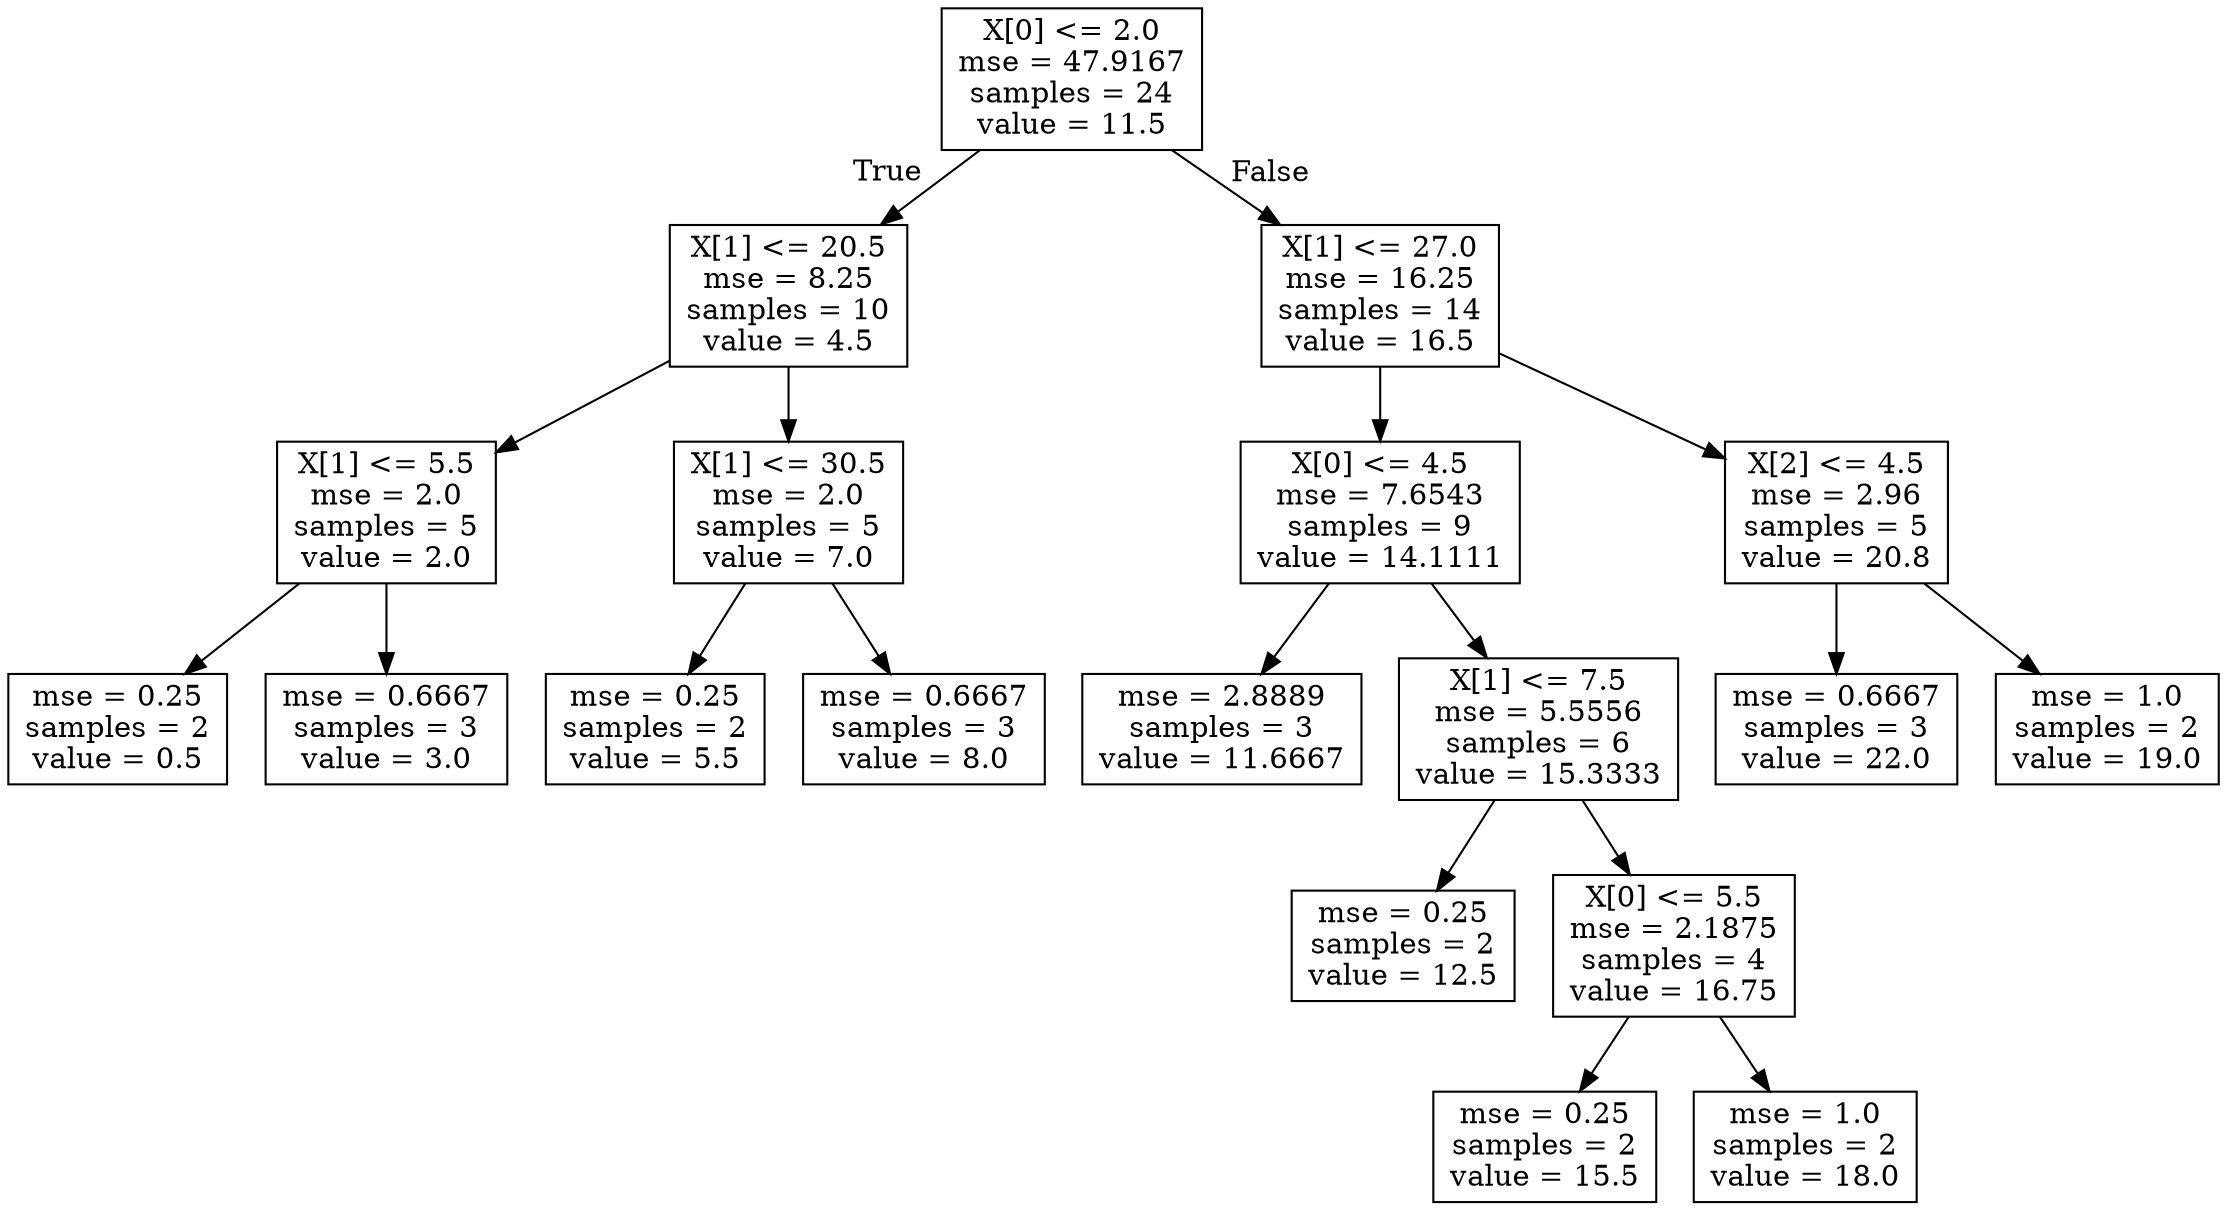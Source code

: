 digraph Tree {
node [shape=box] ;
0 [label="X[0] <= 2.0\nmse = 47.9167\nsamples = 24\nvalue = 11.5"] ;
1 [label="X[1] <= 20.5\nmse = 8.25\nsamples = 10\nvalue = 4.5"] ;
0 -> 1 [labeldistance=2.5, labelangle=45, headlabel="True"] ;
2 [label="X[1] <= 5.5\nmse = 2.0\nsamples = 5\nvalue = 2.0"] ;
1 -> 2 ;
3 [label="mse = 0.25\nsamples = 2\nvalue = 0.5"] ;
2 -> 3 ;
4 [label="mse = 0.6667\nsamples = 3\nvalue = 3.0"] ;
2 -> 4 ;
5 [label="X[1] <= 30.5\nmse = 2.0\nsamples = 5\nvalue = 7.0"] ;
1 -> 5 ;
6 [label="mse = 0.25\nsamples = 2\nvalue = 5.5"] ;
5 -> 6 ;
7 [label="mse = 0.6667\nsamples = 3\nvalue = 8.0"] ;
5 -> 7 ;
8 [label="X[1] <= 27.0\nmse = 16.25\nsamples = 14\nvalue = 16.5"] ;
0 -> 8 [labeldistance=2.5, labelangle=-45, headlabel="False"] ;
9 [label="X[0] <= 4.5\nmse = 7.6543\nsamples = 9\nvalue = 14.1111"] ;
8 -> 9 ;
10 [label="mse = 2.8889\nsamples = 3\nvalue = 11.6667"] ;
9 -> 10 ;
11 [label="X[1] <= 7.5\nmse = 5.5556\nsamples = 6\nvalue = 15.3333"] ;
9 -> 11 ;
12 [label="mse = 0.25\nsamples = 2\nvalue = 12.5"] ;
11 -> 12 ;
13 [label="X[0] <= 5.5\nmse = 2.1875\nsamples = 4\nvalue = 16.75"] ;
11 -> 13 ;
14 [label="mse = 0.25\nsamples = 2\nvalue = 15.5"] ;
13 -> 14 ;
15 [label="mse = 1.0\nsamples = 2\nvalue = 18.0"] ;
13 -> 15 ;
16 [label="X[2] <= 4.5\nmse = 2.96\nsamples = 5\nvalue = 20.8"] ;
8 -> 16 ;
17 [label="mse = 0.6667\nsamples = 3\nvalue = 22.0"] ;
16 -> 17 ;
18 [label="mse = 1.0\nsamples = 2\nvalue = 19.0"] ;
16 -> 18 ;
}